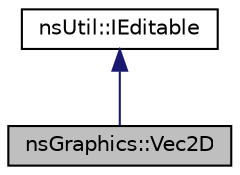 digraph "nsGraphics::Vec2D"
{
 // LATEX_PDF_SIZE
  edge [fontname="Helvetica",fontsize="10",labelfontname="Helvetica",labelfontsize="10"];
  node [fontname="Helvetica",fontsize="10",shape=record];
  Node1 [label="nsGraphics::Vec2D",height=0.2,width=0.4,color="black", fillcolor="grey75", style="filled", fontcolor="black",tooltip="Classe représentant un vecteur deux-dimensionnel."];
  Node2 -> Node1 [dir="back",color="midnightblue",fontsize="10",style="solid",fontname="Helvetica"];
  Node2 [label="nsUtil::IEditable",height=0.2,width=0.4,color="black", fillcolor="white", style="filled",URL="$classns_util_1_1_i_editable.html",tooltip="Interface pour un objet injectable."];
}
